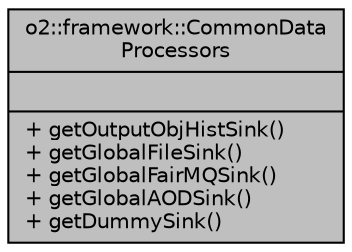 digraph "o2::framework::CommonDataProcessors"
{
 // INTERACTIVE_SVG=YES
  bgcolor="transparent";
  edge [fontname="Helvetica",fontsize="10",labelfontname="Helvetica",labelfontsize="10"];
  node [fontname="Helvetica",fontsize="10",shape=record];
  Node1 [label="{o2::framework::CommonData\lProcessors\n||+ getOutputObjHistSink()\l+ getGlobalFileSink()\l+ getGlobalFairMQSink()\l+ getGlobalAODSink()\l+ getDummySink()\l}",height=0.2,width=0.4,color="black", fillcolor="grey75", style="filled", fontcolor="black"];
}
